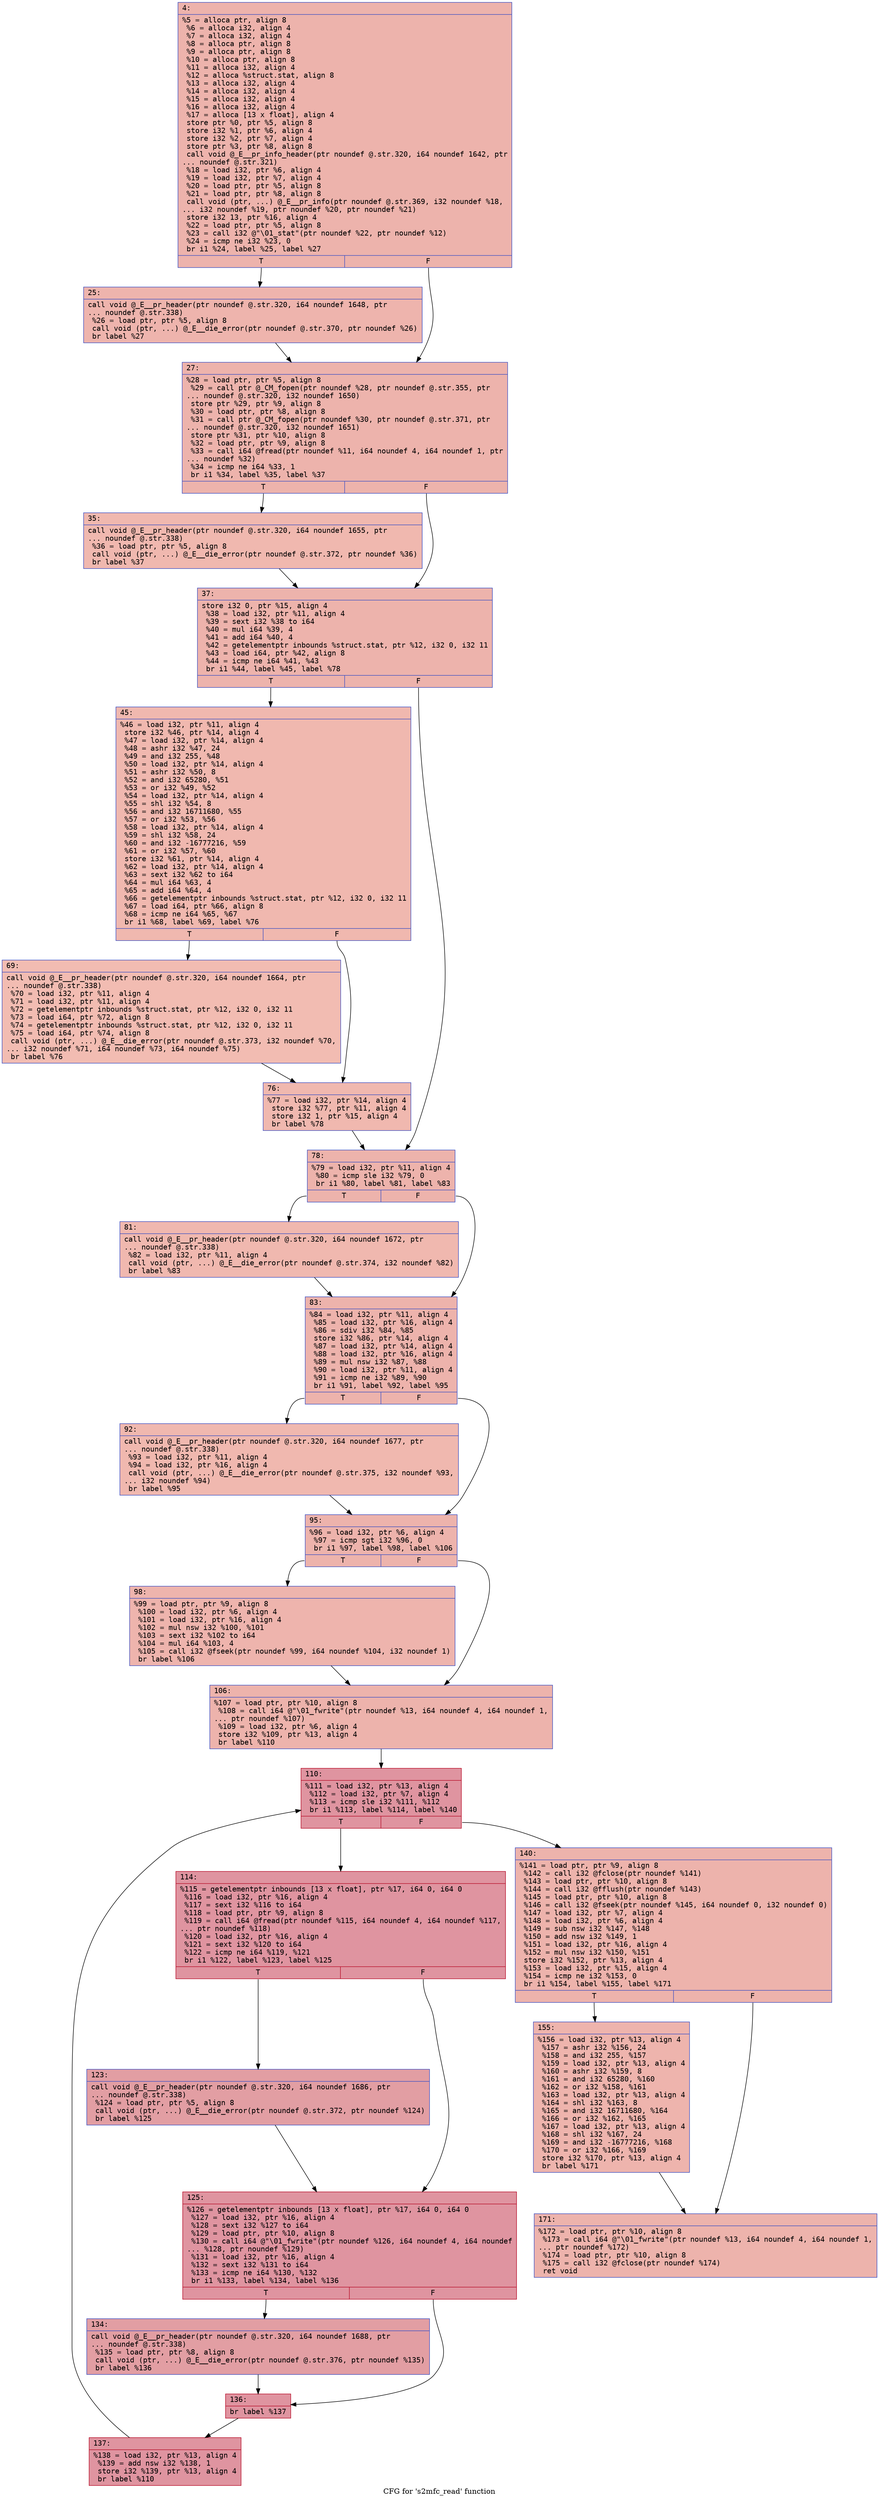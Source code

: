 digraph "CFG for 's2mfc_read' function" {
	label="CFG for 's2mfc_read' function";

	Node0x6000031f9950 [shape=record,color="#3d50c3ff", style=filled, fillcolor="#d6524470" fontname="Courier",label="{4:\l|  %5 = alloca ptr, align 8\l  %6 = alloca i32, align 4\l  %7 = alloca i32, align 4\l  %8 = alloca ptr, align 8\l  %9 = alloca ptr, align 8\l  %10 = alloca ptr, align 8\l  %11 = alloca i32, align 4\l  %12 = alloca %struct.stat, align 8\l  %13 = alloca i32, align 4\l  %14 = alloca i32, align 4\l  %15 = alloca i32, align 4\l  %16 = alloca i32, align 4\l  %17 = alloca [13 x float], align 4\l  store ptr %0, ptr %5, align 8\l  store i32 %1, ptr %6, align 4\l  store i32 %2, ptr %7, align 4\l  store ptr %3, ptr %8, align 8\l  call void @_E__pr_info_header(ptr noundef @.str.320, i64 noundef 1642, ptr\l... noundef @.str.321)\l  %18 = load i32, ptr %6, align 4\l  %19 = load i32, ptr %7, align 4\l  %20 = load ptr, ptr %5, align 8\l  %21 = load ptr, ptr %8, align 8\l  call void (ptr, ...) @_E__pr_info(ptr noundef @.str.369, i32 noundef %18,\l... i32 noundef %19, ptr noundef %20, ptr noundef %21)\l  store i32 13, ptr %16, align 4\l  %22 = load ptr, ptr %5, align 8\l  %23 = call i32 @\"\\01_stat\"(ptr noundef %22, ptr noundef %12)\l  %24 = icmp ne i32 %23, 0\l  br i1 %24, label %25, label %27\l|{<s0>T|<s1>F}}"];
	Node0x6000031f9950:s0 -> Node0x6000031f99a0[tooltip="4 -> 25\nProbability 62.50%" ];
	Node0x6000031f9950:s1 -> Node0x6000031f99f0[tooltip="4 -> 27\nProbability 37.50%" ];
	Node0x6000031f99a0 [shape=record,color="#3d50c3ff", style=filled, fillcolor="#d8564670" fontname="Courier",label="{25:\l|  call void @_E__pr_header(ptr noundef @.str.320, i64 noundef 1648, ptr\l... noundef @.str.338)\l  %26 = load ptr, ptr %5, align 8\l  call void (ptr, ...) @_E__die_error(ptr noundef @.str.370, ptr noundef %26)\l  br label %27\l}"];
	Node0x6000031f99a0 -> Node0x6000031f99f0[tooltip="25 -> 27\nProbability 100.00%" ];
	Node0x6000031f99f0 [shape=record,color="#3d50c3ff", style=filled, fillcolor="#d6524470" fontname="Courier",label="{27:\l|  %28 = load ptr, ptr %5, align 8\l  %29 = call ptr @_CM_fopen(ptr noundef %28, ptr noundef @.str.355, ptr\l... noundef @.str.320, i32 noundef 1650)\l  store ptr %29, ptr %9, align 8\l  %30 = load ptr, ptr %8, align 8\l  %31 = call ptr @_CM_fopen(ptr noundef %30, ptr noundef @.str.371, ptr\l... noundef @.str.320, i32 noundef 1651)\l  store ptr %31, ptr %10, align 8\l  %32 = load ptr, ptr %9, align 8\l  %33 = call i64 @fread(ptr noundef %11, i64 noundef 4, i64 noundef 1, ptr\l... noundef %32)\l  %34 = icmp ne i64 %33, 1\l  br i1 %34, label %35, label %37\l|{<s0>T|<s1>F}}"];
	Node0x6000031f99f0:s0 -> Node0x6000031f9a40[tooltip="27 -> 35\nProbability 50.00%" ];
	Node0x6000031f99f0:s1 -> Node0x6000031f9a90[tooltip="27 -> 37\nProbability 50.00%" ];
	Node0x6000031f9a40 [shape=record,color="#3d50c3ff", style=filled, fillcolor="#dc5d4a70" fontname="Courier",label="{35:\l|  call void @_E__pr_header(ptr noundef @.str.320, i64 noundef 1655, ptr\l... noundef @.str.338)\l  %36 = load ptr, ptr %5, align 8\l  call void (ptr, ...) @_E__die_error(ptr noundef @.str.372, ptr noundef %36)\l  br label %37\l}"];
	Node0x6000031f9a40 -> Node0x6000031f9a90[tooltip="35 -> 37\nProbability 100.00%" ];
	Node0x6000031f9a90 [shape=record,color="#3d50c3ff", style=filled, fillcolor="#d6524470" fontname="Courier",label="{37:\l|  store i32 0, ptr %15, align 4\l  %38 = load i32, ptr %11, align 4\l  %39 = sext i32 %38 to i64\l  %40 = mul i64 %39, 4\l  %41 = add i64 %40, 4\l  %42 = getelementptr inbounds %struct.stat, ptr %12, i32 0, i32 11\l  %43 = load i64, ptr %42, align 8\l  %44 = icmp ne i64 %41, %43\l  br i1 %44, label %45, label %78\l|{<s0>T|<s1>F}}"];
	Node0x6000031f9a90:s0 -> Node0x6000031f9ae0[tooltip="37 -> 45\nProbability 50.00%" ];
	Node0x6000031f9a90:s1 -> Node0x6000031f9bd0[tooltip="37 -> 78\nProbability 50.00%" ];
	Node0x6000031f9ae0 [shape=record,color="#3d50c3ff", style=filled, fillcolor="#dc5d4a70" fontname="Courier",label="{45:\l|  %46 = load i32, ptr %11, align 4\l  store i32 %46, ptr %14, align 4\l  %47 = load i32, ptr %14, align 4\l  %48 = ashr i32 %47, 24\l  %49 = and i32 255, %48\l  %50 = load i32, ptr %14, align 4\l  %51 = ashr i32 %50, 8\l  %52 = and i32 65280, %51\l  %53 = or i32 %49, %52\l  %54 = load i32, ptr %14, align 4\l  %55 = shl i32 %54, 8\l  %56 = and i32 16711680, %55\l  %57 = or i32 %53, %56\l  %58 = load i32, ptr %14, align 4\l  %59 = shl i32 %58, 24\l  %60 = and i32 -16777216, %59\l  %61 = or i32 %57, %60\l  store i32 %61, ptr %14, align 4\l  %62 = load i32, ptr %14, align 4\l  %63 = sext i32 %62 to i64\l  %64 = mul i64 %63, 4\l  %65 = add i64 %64, 4\l  %66 = getelementptr inbounds %struct.stat, ptr %12, i32 0, i32 11\l  %67 = load i64, ptr %66, align 8\l  %68 = icmp ne i64 %65, %67\l  br i1 %68, label %69, label %76\l|{<s0>T|<s1>F}}"];
	Node0x6000031f9ae0:s0 -> Node0x6000031f9b30[tooltip="45 -> 69\nProbability 50.00%" ];
	Node0x6000031f9ae0:s1 -> Node0x6000031f9b80[tooltip="45 -> 76\nProbability 50.00%" ];
	Node0x6000031f9b30 [shape=record,color="#3d50c3ff", style=filled, fillcolor="#e1675170" fontname="Courier",label="{69:\l|  call void @_E__pr_header(ptr noundef @.str.320, i64 noundef 1664, ptr\l... noundef @.str.338)\l  %70 = load i32, ptr %11, align 4\l  %71 = load i32, ptr %11, align 4\l  %72 = getelementptr inbounds %struct.stat, ptr %12, i32 0, i32 11\l  %73 = load i64, ptr %72, align 8\l  %74 = getelementptr inbounds %struct.stat, ptr %12, i32 0, i32 11\l  %75 = load i64, ptr %74, align 8\l  call void (ptr, ...) @_E__die_error(ptr noundef @.str.373, i32 noundef %70,\l... i32 noundef %71, i64 noundef %73, i64 noundef %75)\l  br label %76\l}"];
	Node0x6000031f9b30 -> Node0x6000031f9b80[tooltip="69 -> 76\nProbability 100.00%" ];
	Node0x6000031f9b80 [shape=record,color="#3d50c3ff", style=filled, fillcolor="#dc5d4a70" fontname="Courier",label="{76:\l|  %77 = load i32, ptr %14, align 4\l  store i32 %77, ptr %11, align 4\l  store i32 1, ptr %15, align 4\l  br label %78\l}"];
	Node0x6000031f9b80 -> Node0x6000031f9bd0[tooltip="76 -> 78\nProbability 100.00%" ];
	Node0x6000031f9bd0 [shape=record,color="#3d50c3ff", style=filled, fillcolor="#d6524470" fontname="Courier",label="{78:\l|  %79 = load i32, ptr %11, align 4\l  %80 = icmp sle i32 %79, 0\l  br i1 %80, label %81, label %83\l|{<s0>T|<s1>F}}"];
	Node0x6000031f9bd0:s0 -> Node0x6000031f9c20[tooltip="78 -> 81\nProbability 50.00%" ];
	Node0x6000031f9bd0:s1 -> Node0x6000031f9c70[tooltip="78 -> 83\nProbability 50.00%" ];
	Node0x6000031f9c20 [shape=record,color="#3d50c3ff", style=filled, fillcolor="#dc5d4a70" fontname="Courier",label="{81:\l|  call void @_E__pr_header(ptr noundef @.str.320, i64 noundef 1672, ptr\l... noundef @.str.338)\l  %82 = load i32, ptr %11, align 4\l  call void (ptr, ...) @_E__die_error(ptr noundef @.str.374, i32 noundef %82)\l  br label %83\l}"];
	Node0x6000031f9c20 -> Node0x6000031f9c70[tooltip="81 -> 83\nProbability 100.00%" ];
	Node0x6000031f9c70 [shape=record,color="#3d50c3ff", style=filled, fillcolor="#d6524470" fontname="Courier",label="{83:\l|  %84 = load i32, ptr %11, align 4\l  %85 = load i32, ptr %16, align 4\l  %86 = sdiv i32 %84, %85\l  store i32 %86, ptr %14, align 4\l  %87 = load i32, ptr %14, align 4\l  %88 = load i32, ptr %16, align 4\l  %89 = mul nsw i32 %87, %88\l  %90 = load i32, ptr %11, align 4\l  %91 = icmp ne i32 %89, %90\l  br i1 %91, label %92, label %95\l|{<s0>T|<s1>F}}"];
	Node0x6000031f9c70:s0 -> Node0x6000031f9cc0[tooltip="83 -> 92\nProbability 50.00%" ];
	Node0x6000031f9c70:s1 -> Node0x6000031f9d10[tooltip="83 -> 95\nProbability 50.00%" ];
	Node0x6000031f9cc0 [shape=record,color="#3d50c3ff", style=filled, fillcolor="#dc5d4a70" fontname="Courier",label="{92:\l|  call void @_E__pr_header(ptr noundef @.str.320, i64 noundef 1677, ptr\l... noundef @.str.338)\l  %93 = load i32, ptr %11, align 4\l  %94 = load i32, ptr %16, align 4\l  call void (ptr, ...) @_E__die_error(ptr noundef @.str.375, i32 noundef %93,\l... i32 noundef %94)\l  br label %95\l}"];
	Node0x6000031f9cc0 -> Node0x6000031f9d10[tooltip="92 -> 95\nProbability 100.00%" ];
	Node0x6000031f9d10 [shape=record,color="#3d50c3ff", style=filled, fillcolor="#d6524470" fontname="Courier",label="{95:\l|  %96 = load i32, ptr %6, align 4\l  %97 = icmp sgt i32 %96, 0\l  br i1 %97, label %98, label %106\l|{<s0>T|<s1>F}}"];
	Node0x6000031f9d10:s0 -> Node0x6000031f9d60[tooltip="95 -> 98\nProbability 62.50%" ];
	Node0x6000031f9d10:s1 -> Node0x6000031f9db0[tooltip="95 -> 106\nProbability 37.50%" ];
	Node0x6000031f9d60 [shape=record,color="#3d50c3ff", style=filled, fillcolor="#d8564670" fontname="Courier",label="{98:\l|  %99 = load ptr, ptr %9, align 8\l  %100 = load i32, ptr %6, align 4\l  %101 = load i32, ptr %16, align 4\l  %102 = mul nsw i32 %100, %101\l  %103 = sext i32 %102 to i64\l  %104 = mul i64 %103, 4\l  %105 = call i32 @fseek(ptr noundef %99, i64 noundef %104, i32 noundef 1)\l  br label %106\l}"];
	Node0x6000031f9d60 -> Node0x6000031f9db0[tooltip="98 -> 106\nProbability 100.00%" ];
	Node0x6000031f9db0 [shape=record,color="#3d50c3ff", style=filled, fillcolor="#d6524470" fontname="Courier",label="{106:\l|  %107 = load ptr, ptr %10, align 8\l  %108 = call i64 @\"\\01_fwrite\"(ptr noundef %13, i64 noundef 4, i64 noundef 1,\l... ptr noundef %107)\l  %109 = load i32, ptr %6, align 4\l  store i32 %109, ptr %13, align 4\l  br label %110\l}"];
	Node0x6000031f9db0 -> Node0x6000031f9e00[tooltip="106 -> 110\nProbability 100.00%" ];
	Node0x6000031f9e00 [shape=record,color="#b70d28ff", style=filled, fillcolor="#b70d2870" fontname="Courier",label="{110:\l|  %111 = load i32, ptr %13, align 4\l  %112 = load i32, ptr %7, align 4\l  %113 = icmp sle i32 %111, %112\l  br i1 %113, label %114, label %140\l|{<s0>T|<s1>F}}"];
	Node0x6000031f9e00:s0 -> Node0x6000031f9e50[tooltip="110 -> 114\nProbability 96.88%" ];
	Node0x6000031f9e00:s1 -> Node0x6000031fa030[tooltip="110 -> 140\nProbability 3.12%" ];
	Node0x6000031f9e50 [shape=record,color="#b70d28ff", style=filled, fillcolor="#b70d2870" fontname="Courier",label="{114:\l|  %115 = getelementptr inbounds [13 x float], ptr %17, i64 0, i64 0\l  %116 = load i32, ptr %16, align 4\l  %117 = sext i32 %116 to i64\l  %118 = load ptr, ptr %9, align 8\l  %119 = call i64 @fread(ptr noundef %115, i64 noundef 4, i64 noundef %117,\l... ptr noundef %118)\l  %120 = load i32, ptr %16, align 4\l  %121 = sext i32 %120 to i64\l  %122 = icmp ne i64 %119, %121\l  br i1 %122, label %123, label %125\l|{<s0>T|<s1>F}}"];
	Node0x6000031f9e50:s0 -> Node0x6000031f9ea0[tooltip="114 -> 123\nProbability 50.00%" ];
	Node0x6000031f9e50:s1 -> Node0x6000031f9ef0[tooltip="114 -> 125\nProbability 50.00%" ];
	Node0x6000031f9ea0 [shape=record,color="#3d50c3ff", style=filled, fillcolor="#be242e70" fontname="Courier",label="{123:\l|  call void @_E__pr_header(ptr noundef @.str.320, i64 noundef 1686, ptr\l... noundef @.str.338)\l  %124 = load ptr, ptr %5, align 8\l  call void (ptr, ...) @_E__die_error(ptr noundef @.str.372, ptr noundef %124)\l  br label %125\l}"];
	Node0x6000031f9ea0 -> Node0x6000031f9ef0[tooltip="123 -> 125\nProbability 100.00%" ];
	Node0x6000031f9ef0 [shape=record,color="#b70d28ff", style=filled, fillcolor="#b70d2870" fontname="Courier",label="{125:\l|  %126 = getelementptr inbounds [13 x float], ptr %17, i64 0, i64 0\l  %127 = load i32, ptr %16, align 4\l  %128 = sext i32 %127 to i64\l  %129 = load ptr, ptr %10, align 8\l  %130 = call i64 @\"\\01_fwrite\"(ptr noundef %126, i64 noundef 4, i64 noundef\l... %128, ptr noundef %129)\l  %131 = load i32, ptr %16, align 4\l  %132 = sext i32 %131 to i64\l  %133 = icmp ne i64 %130, %132\l  br i1 %133, label %134, label %136\l|{<s0>T|<s1>F}}"];
	Node0x6000031f9ef0:s0 -> Node0x6000031f9f40[tooltip="125 -> 134\nProbability 50.00%" ];
	Node0x6000031f9ef0:s1 -> Node0x6000031f9f90[tooltip="125 -> 136\nProbability 50.00%" ];
	Node0x6000031f9f40 [shape=record,color="#3d50c3ff", style=filled, fillcolor="#be242e70" fontname="Courier",label="{134:\l|  call void @_E__pr_header(ptr noundef @.str.320, i64 noundef 1688, ptr\l... noundef @.str.338)\l  %135 = load ptr, ptr %8, align 8\l  call void (ptr, ...) @_E__die_error(ptr noundef @.str.376, ptr noundef %135)\l  br label %136\l}"];
	Node0x6000031f9f40 -> Node0x6000031f9f90[tooltip="134 -> 136\nProbability 100.00%" ];
	Node0x6000031f9f90 [shape=record,color="#b70d28ff", style=filled, fillcolor="#b70d2870" fontname="Courier",label="{136:\l|  br label %137\l}"];
	Node0x6000031f9f90 -> Node0x6000031f9fe0[tooltip="136 -> 137\nProbability 100.00%" ];
	Node0x6000031f9fe0 [shape=record,color="#b70d28ff", style=filled, fillcolor="#b70d2870" fontname="Courier",label="{137:\l|  %138 = load i32, ptr %13, align 4\l  %139 = add nsw i32 %138, 1\l  store i32 %139, ptr %13, align 4\l  br label %110\l}"];
	Node0x6000031f9fe0 -> Node0x6000031f9e00[tooltip="137 -> 110\nProbability 100.00%" ];
	Node0x6000031fa030 [shape=record,color="#3d50c3ff", style=filled, fillcolor="#d6524470" fontname="Courier",label="{140:\l|  %141 = load ptr, ptr %9, align 8\l  %142 = call i32 @fclose(ptr noundef %141)\l  %143 = load ptr, ptr %10, align 8\l  %144 = call i32 @fflush(ptr noundef %143)\l  %145 = load ptr, ptr %10, align 8\l  %146 = call i32 @fseek(ptr noundef %145, i64 noundef 0, i32 noundef 0)\l  %147 = load i32, ptr %7, align 4\l  %148 = load i32, ptr %6, align 4\l  %149 = sub nsw i32 %147, %148\l  %150 = add nsw i32 %149, 1\l  %151 = load i32, ptr %16, align 4\l  %152 = mul nsw i32 %150, %151\l  store i32 %152, ptr %13, align 4\l  %153 = load i32, ptr %15, align 4\l  %154 = icmp ne i32 %153, 0\l  br i1 %154, label %155, label %171\l|{<s0>T|<s1>F}}"];
	Node0x6000031fa030:s0 -> Node0x6000031fa080[tooltip="140 -> 155\nProbability 62.50%" ];
	Node0x6000031fa030:s1 -> Node0x6000031fa0d0[tooltip="140 -> 171\nProbability 37.50%" ];
	Node0x6000031fa080 [shape=record,color="#3d50c3ff", style=filled, fillcolor="#d8564670" fontname="Courier",label="{155:\l|  %156 = load i32, ptr %13, align 4\l  %157 = ashr i32 %156, 24\l  %158 = and i32 255, %157\l  %159 = load i32, ptr %13, align 4\l  %160 = ashr i32 %159, 8\l  %161 = and i32 65280, %160\l  %162 = or i32 %158, %161\l  %163 = load i32, ptr %13, align 4\l  %164 = shl i32 %163, 8\l  %165 = and i32 16711680, %164\l  %166 = or i32 %162, %165\l  %167 = load i32, ptr %13, align 4\l  %168 = shl i32 %167, 24\l  %169 = and i32 -16777216, %168\l  %170 = or i32 %166, %169\l  store i32 %170, ptr %13, align 4\l  br label %171\l}"];
	Node0x6000031fa080 -> Node0x6000031fa0d0[tooltip="155 -> 171\nProbability 100.00%" ];
	Node0x6000031fa0d0 [shape=record,color="#3d50c3ff", style=filled, fillcolor="#d6524470" fontname="Courier",label="{171:\l|  %172 = load ptr, ptr %10, align 8\l  %173 = call i64 @\"\\01_fwrite\"(ptr noundef %13, i64 noundef 4, i64 noundef 1,\l... ptr noundef %172)\l  %174 = load ptr, ptr %10, align 8\l  %175 = call i32 @fclose(ptr noundef %174)\l  ret void\l}"];
}
